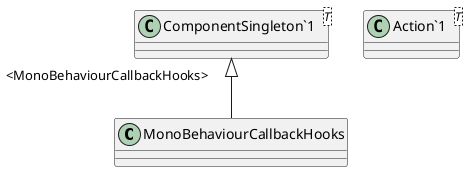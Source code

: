 @startuml
class MonoBehaviourCallbackHooks {
}
class "ComponentSingleton`1"<T> {
}
class "Action`1"<T> {
}
"ComponentSingleton`1" "<MonoBehaviourCallbackHooks>" <|-- MonoBehaviourCallbackHooks
@enduml
